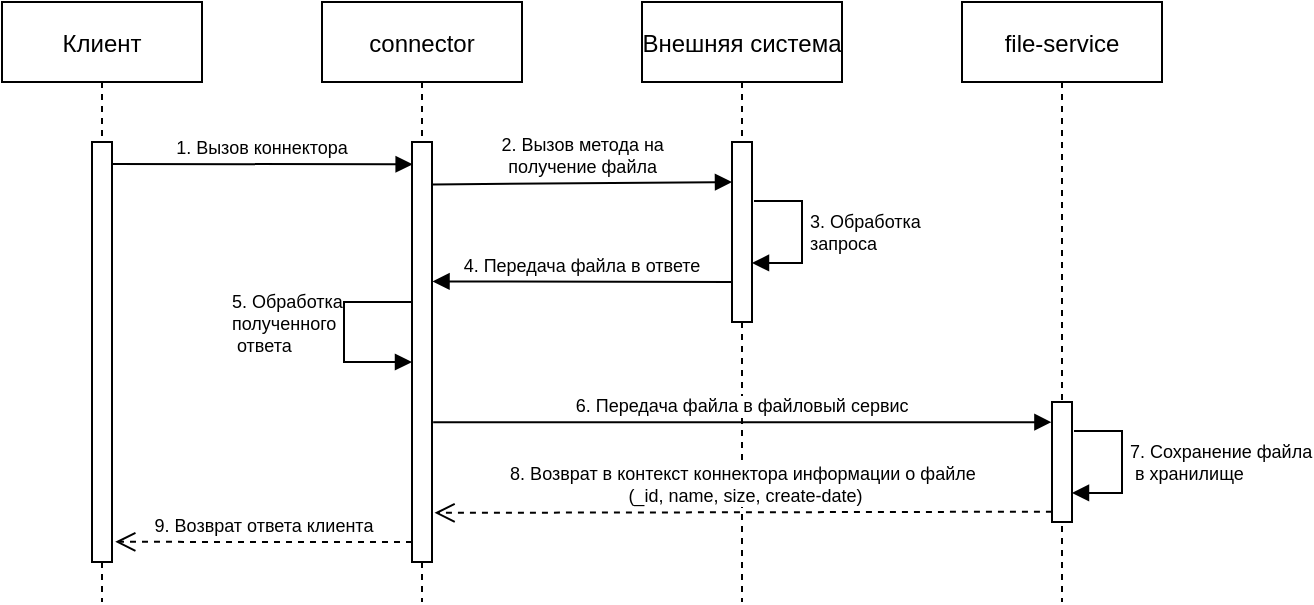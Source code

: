 <mxfile version="21.8.0" type="github">
  <diagram name="Страница — 1" id="Hhan7T0G00CRjPAYu1nw">
    <mxGraphModel dx="915" dy="498" grid="1" gridSize="10" guides="1" tooltips="1" connect="1" arrows="1" fold="1" page="1" pageScale="1" pageWidth="827" pageHeight="1169" math="0" shadow="0">
      <root>
        <mxCell id="0" />
        <mxCell id="1" parent="0" />
        <mxCell id="sdfhw1sLGvNVc_YLZKkX-1" value="Клиент" style="shape=umlLifeline;perimeter=lifelinePerimeter;container=1;collapsible=0;recursiveResize=0;rounded=0;shadow=0;strokeWidth=1;" vertex="1" parent="1">
          <mxGeometry x="20" y="20" width="100" height="300" as="geometry" />
        </mxCell>
        <mxCell id="sdfhw1sLGvNVc_YLZKkX-2" value="" style="points=[];perimeter=orthogonalPerimeter;rounded=0;shadow=0;strokeWidth=1;" vertex="1" parent="sdfhw1sLGvNVc_YLZKkX-1">
          <mxGeometry x="45" y="70" width="10" height="210" as="geometry" />
        </mxCell>
        <mxCell id="sdfhw1sLGvNVc_YLZKkX-16" value="1. Вызов коннектора" style="verticalAlign=bottom;endArrow=block;shadow=0;strokeWidth=1;entryX=0.032;entryY=0.053;entryDx=0;entryDy=0;entryPerimeter=0;fontSize=9;exitX=1.12;exitY=0.054;exitDx=0;exitDy=0;exitPerimeter=0;" edge="1" parent="sdfhw1sLGvNVc_YLZKkX-1" target="sdfhw1sLGvNVc_YLZKkX-6">
          <mxGeometry relative="1" as="geometry">
            <mxPoint x="55" y="81" as="sourcePoint" />
            <mxPoint x="233" y="80" as="targetPoint" />
          </mxGeometry>
        </mxCell>
        <mxCell id="sdfhw1sLGvNVc_YLZKkX-5" value="connector" style="shape=umlLifeline;perimeter=lifelinePerimeter;container=1;collapsible=0;recursiveResize=0;rounded=0;shadow=0;strokeWidth=1;" vertex="1" parent="1">
          <mxGeometry x="180" y="20" width="100" height="300" as="geometry" />
        </mxCell>
        <mxCell id="sdfhw1sLGvNVc_YLZKkX-6" value="" style="points=[];perimeter=orthogonalPerimeter;rounded=0;shadow=0;strokeWidth=1;" vertex="1" parent="sdfhw1sLGvNVc_YLZKkX-5">
          <mxGeometry x="45" y="70" width="10" height="210" as="geometry" />
        </mxCell>
        <mxCell id="sdfhw1sLGvNVc_YLZKkX-20" value="&lt;font style=&quot;font-size: 9px&quot;&gt;5. Обработка &lt;br&gt;полученного&lt;br&gt;&amp;nbsp;ответа&lt;/font&gt;" style="edgeStyle=orthogonalEdgeStyle;html=1;align=left;spacingLeft=2;endArrow=block;rounded=0;fontSize=8;exitX=-0.065;exitY=0.363;exitDx=0;exitDy=0;exitPerimeter=0;entryX=-0.088;entryY=0.52;entryDx=0;entryDy=0;entryPerimeter=0;" edge="1" parent="sdfhw1sLGvNVc_YLZKkX-5">
          <mxGeometry x="-0.077" y="-60" relative="1" as="geometry">
            <mxPoint x="45" y="150" as="sourcePoint" />
            <Array as="points">
              <mxPoint x="11" y="150" />
              <mxPoint x="11" y="180" />
            </Array>
            <mxPoint x="45" y="180" as="targetPoint" />
            <mxPoint as="offset" />
          </mxGeometry>
        </mxCell>
        <mxCell id="sdfhw1sLGvNVc_YLZKkX-24" value="9. Возврат ответа клиента" style="verticalAlign=bottom;endArrow=open;dashed=1;endSize=8;shadow=0;strokeWidth=1;fontSize=9;exitX=-0.088;exitY=0.83;exitDx=0;exitDy=0;exitPerimeter=0;entryX=1.162;entryY=0.952;entryDx=0;entryDy=0;entryPerimeter=0;" edge="1" parent="sdfhw1sLGvNVc_YLZKkX-5" target="sdfhw1sLGvNVc_YLZKkX-2">
          <mxGeometry x="-0.0" relative="1" as="geometry">
            <mxPoint x="-60" y="270" as="targetPoint" />
            <mxPoint x="45" y="270" as="sourcePoint" />
            <mxPoint as="offset" />
          </mxGeometry>
        </mxCell>
        <mxCell id="sdfhw1sLGvNVc_YLZKkX-9" value="Внешняя система" style="shape=umlLifeline;perimeter=lifelinePerimeter;container=1;collapsible=0;recursiveResize=0;rounded=0;shadow=0;strokeWidth=1;" vertex="1" parent="1">
          <mxGeometry x="340" y="20" width="100" height="300" as="geometry" />
        </mxCell>
        <mxCell id="sdfhw1sLGvNVc_YLZKkX-10" value="" style="points=[];perimeter=orthogonalPerimeter;rounded=0;shadow=0;strokeWidth=1;" vertex="1" parent="sdfhw1sLGvNVc_YLZKkX-9">
          <mxGeometry x="45" y="70" width="10" height="90" as="geometry" />
        </mxCell>
        <mxCell id="sdfhw1sLGvNVc_YLZKkX-18" value="3. Обработка &lt;br&gt;запроса" style="edgeStyle=orthogonalEdgeStyle;html=1;align=left;spacingLeft=2;endArrow=block;rounded=0;entryX=1;entryY=0.263;fontSize=9;entryDx=0;entryDy=0;entryPerimeter=0;exitX=1.083;exitY=0.098;exitDx=0;exitDy=0;exitPerimeter=0;" edge="1" parent="sdfhw1sLGvNVc_YLZKkX-9">
          <mxGeometry relative="1" as="geometry">
            <mxPoint x="56" y="99.49" as="sourcePoint" />
            <Array as="points">
              <mxPoint x="80" y="99.49" />
              <mxPoint x="80" y="130.49" />
            </Array>
            <mxPoint x="55" y="130.49" as="targetPoint" />
          </mxGeometry>
        </mxCell>
        <mxCell id="sdfhw1sLGvNVc_YLZKkX-19" value="4. Передача файла в ответе" style="verticalAlign=bottom;endArrow=block;shadow=0;strokeWidth=1;exitX=-0.139;exitY=0.316;exitDx=0;exitDy=0;exitPerimeter=0;fontSize=9;entryX=1.027;entryY=0.332;entryDx=0;entryDy=0;entryPerimeter=0;" edge="1" parent="sdfhw1sLGvNVc_YLZKkX-9" target="sdfhw1sLGvNVc_YLZKkX-6">
          <mxGeometry relative="1" as="geometry">
            <mxPoint x="45" y="140" as="sourcePoint" />
            <mxPoint x="-100" y="140" as="targetPoint" />
          </mxGeometry>
        </mxCell>
        <mxCell id="sdfhw1sLGvNVc_YLZKkX-12" value="file-service" style="shape=umlLifeline;perimeter=lifelinePerimeter;container=1;collapsible=0;recursiveResize=0;rounded=0;shadow=0;strokeWidth=1;" vertex="1" parent="1">
          <mxGeometry x="500" y="20" width="100" height="300" as="geometry" />
        </mxCell>
        <mxCell id="sdfhw1sLGvNVc_YLZKkX-13" value="" style="points=[];perimeter=orthogonalPerimeter;rounded=0;shadow=0;strokeWidth=1;" vertex="1" parent="sdfhw1sLGvNVc_YLZKkX-12">
          <mxGeometry x="45" y="200" width="10" height="60" as="geometry" />
        </mxCell>
        <mxCell id="sdfhw1sLGvNVc_YLZKkX-27" value="7. Сохранение файла&lt;br&gt;&amp;nbsp;в хранилище " style="edgeStyle=orthogonalEdgeStyle;html=1;align=left;spacingLeft=2;endArrow=block;rounded=0;entryX=1;entryY=0.263;fontSize=9;entryDx=0;entryDy=0;entryPerimeter=0;exitX=1.083;exitY=0.098;exitDx=0;exitDy=0;exitPerimeter=0;" edge="1" parent="sdfhw1sLGvNVc_YLZKkX-12">
          <mxGeometry relative="1" as="geometry">
            <mxPoint x="56" y="214.49" as="sourcePoint" />
            <Array as="points">
              <mxPoint x="80" y="214.49" />
              <mxPoint x="80" y="245.49" />
            </Array>
            <mxPoint x="55" y="245.49" as="targetPoint" />
            <mxPoint as="offset" />
          </mxGeometry>
        </mxCell>
        <mxCell id="sdfhw1sLGvNVc_YLZKkX-17" value="2. Вызов метода на &#xa;получение файла" style="verticalAlign=bottom;endArrow=block;shadow=0;strokeWidth=1;fontSize=9;exitX=1.12;exitY=0.054;exitDx=0;exitDy=0;exitPerimeter=0;entryX=-0.032;entryY=0.109;entryDx=0;entryDy=0;entryPerimeter=0;" edge="1" parent="1">
          <mxGeometry relative="1" as="geometry">
            <mxPoint x="235.32" y="111.19" as="sourcePoint" />
            <mxPoint x="385.0" y="110.0" as="targetPoint" />
          </mxGeometry>
        </mxCell>
        <mxCell id="sdfhw1sLGvNVc_YLZKkX-21" value="6. Передача файла в файловый сервис" style="verticalAlign=bottom;endArrow=block;shadow=0;strokeWidth=1;fontSize=9;entryX=-0.029;entryY=0.168;entryDx=0;entryDy=0;entryPerimeter=0;exitX=1.058;exitY=0.667;exitDx=0;exitDy=0;exitPerimeter=0;" edge="1" parent="1" source="sdfhw1sLGvNVc_YLZKkX-6" target="sdfhw1sLGvNVc_YLZKkX-13">
          <mxGeometry x="-0.001" relative="1" as="geometry">
            <mxPoint x="240" y="230" as="sourcePoint" />
            <mxPoint x="540" y="230" as="targetPoint" />
            <mxPoint as="offset" />
          </mxGeometry>
        </mxCell>
        <mxCell id="sdfhw1sLGvNVc_YLZKkX-23" value="8. Возврат в контекст коннектора информации о файле&#xa; (_id, name, size, create-date)" style="verticalAlign=bottom;endArrow=open;dashed=1;endSize=8;shadow=0;strokeWidth=1;fontSize=9;exitX=-0.003;exitY=0.914;exitDx=0;exitDy=0;exitPerimeter=0;entryX=1.126;entryY=0.883;entryDx=0;entryDy=0;entryPerimeter=0;" edge="1" parent="1" source="sdfhw1sLGvNVc_YLZKkX-13" target="sdfhw1sLGvNVc_YLZKkX-6">
          <mxGeometry relative="1" as="geometry">
            <mxPoint x="250" y="270" as="targetPoint" />
            <mxPoint x="354" y="270" as="sourcePoint" />
          </mxGeometry>
        </mxCell>
      </root>
    </mxGraphModel>
  </diagram>
</mxfile>
